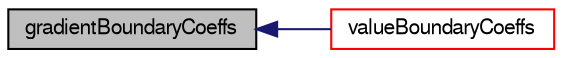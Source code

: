 digraph "gradientBoundaryCoeffs"
{
  bgcolor="transparent";
  edge [fontname="FreeSans",fontsize="10",labelfontname="FreeSans",labelfontsize="10"];
  node [fontname="FreeSans",fontsize="10",shape=record];
  rankdir="LR";
  Node172 [label="gradientBoundaryCoeffs",height=0.2,width=0.4,color="black", fillcolor="grey75", style="filled", fontcolor="black"];
  Node172 -> Node173 [dir="back",color="midnightblue",fontsize="10",style="solid",fontname="FreeSans"];
  Node173 [label="valueBoundaryCoeffs",height=0.2,width=0.4,color="red",URL="$a22022.html#ad3f81225651e8956c6f0e000813b4c90",tooltip="Return the matrix source coefficients corresponding to the. "];
}
